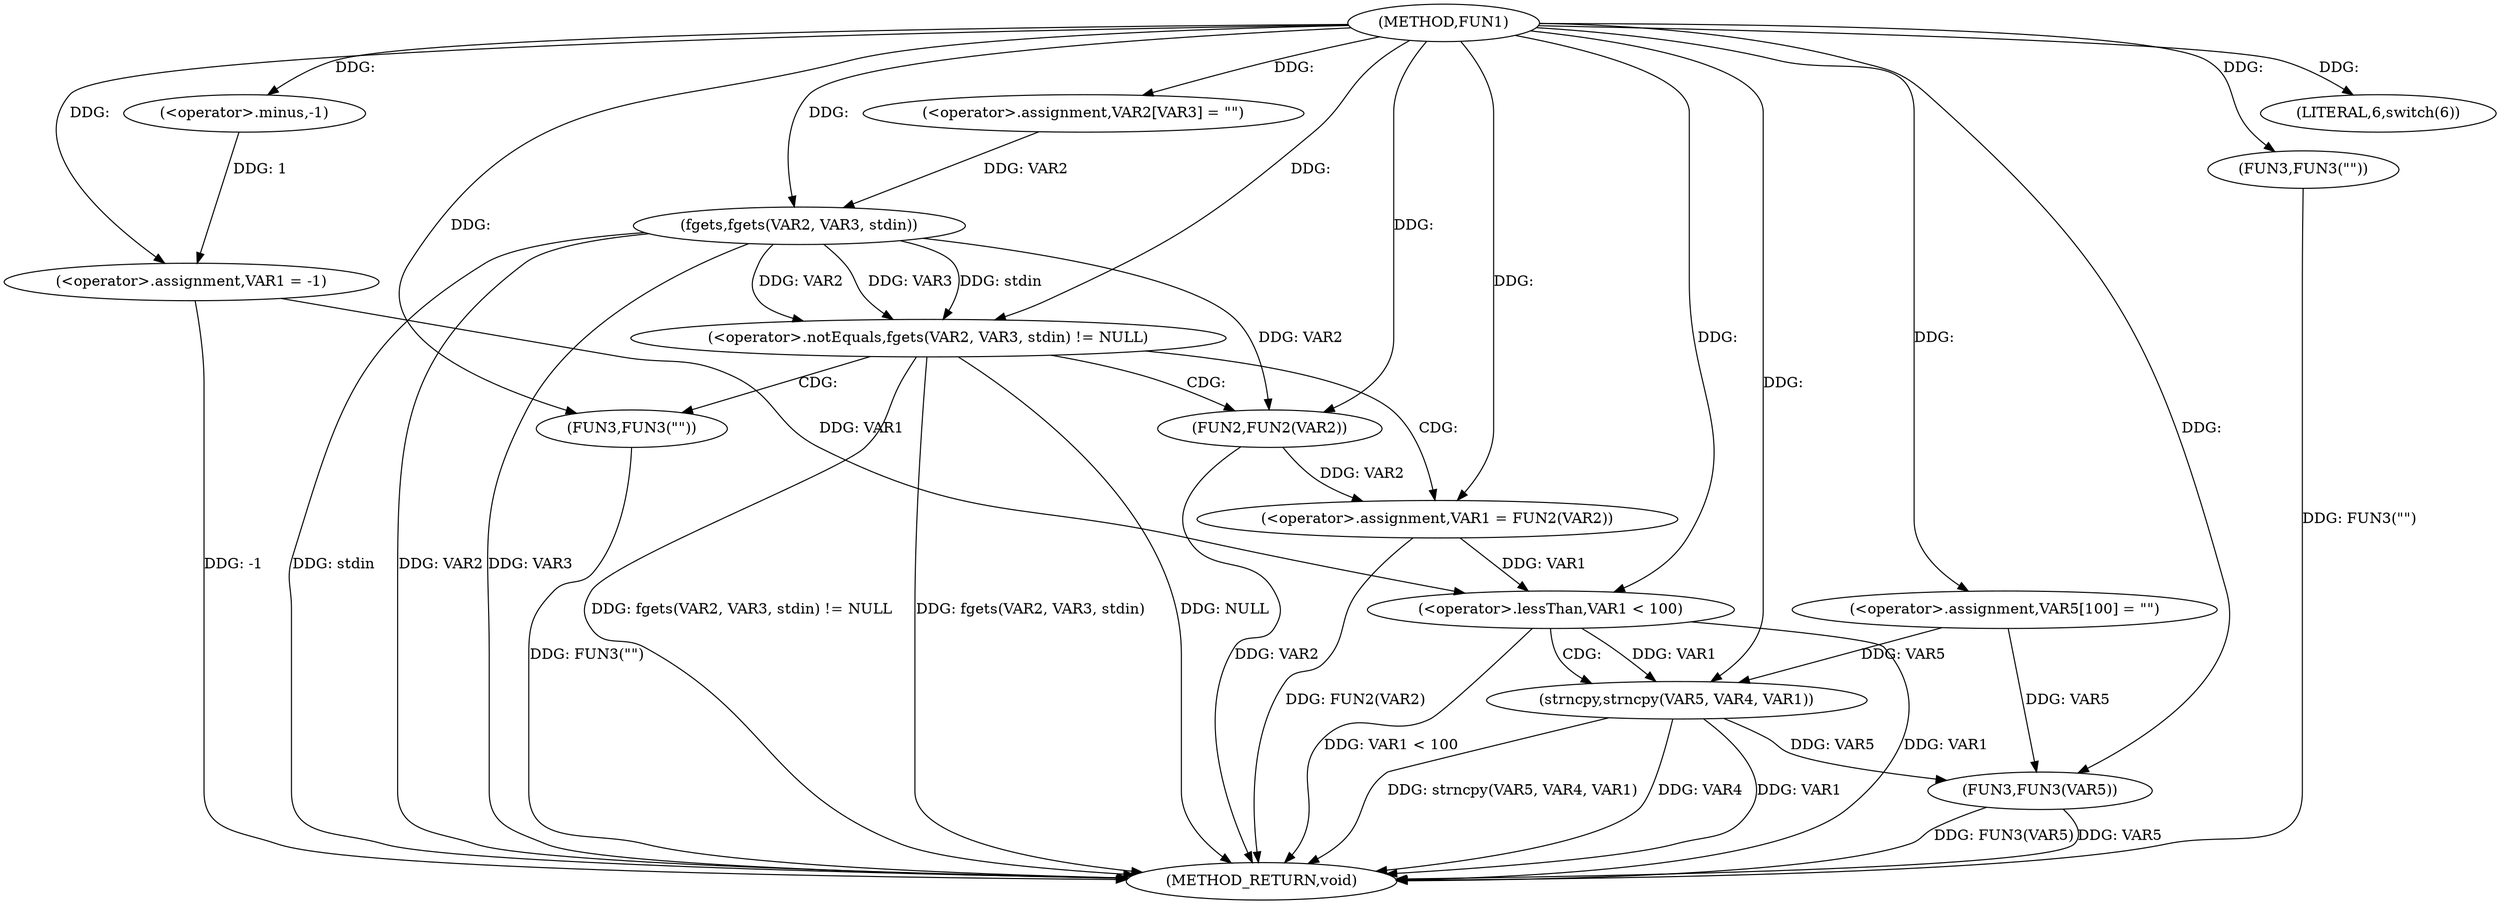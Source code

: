 digraph FUN1 {  
"1000100" [label = "(METHOD,FUN1)" ]
"1000154" [label = "(METHOD_RETURN,void)" ]
"1000103" [label = "(<operator>.assignment,VAR1 = -1)" ]
"1000105" [label = "(<operator>.minus,-1)" ]
"1000108" [label = "(LITERAL,6,switch(6))" ]
"1000113" [label = "(<operator>.assignment,VAR2[VAR3] = \"\")" ]
"1000117" [label = "(<operator>.notEquals,fgets(VAR2, VAR3, stdin) != NULL)" ]
"1000118" [label = "(fgets,fgets(VAR2, VAR3, stdin))" ]
"1000124" [label = "(<operator>.assignment,VAR1 = FUN2(VAR2))" ]
"1000126" [label = "(FUN2,FUN2(VAR2))" ]
"1000130" [label = "(FUN3,FUN3(\"\"))" ]
"1000134" [label = "(FUN3,FUN3(\"\"))" ]
"1000140" [label = "(<operator>.assignment,VAR5[100] = \"\")" ]
"1000144" [label = "(<operator>.lessThan,VAR1 < 100)" ]
"1000148" [label = "(strncpy,strncpy(VAR5, VAR4, VAR1))" ]
"1000152" [label = "(FUN3,FUN3(VAR5))" ]
  "1000117" -> "1000154"  [ label = "DDG: fgets(VAR2, VAR3, stdin) != NULL"] 
  "1000148" -> "1000154"  [ label = "DDG: VAR1"] 
  "1000103" -> "1000154"  [ label = "DDG: -1"] 
  "1000118" -> "1000154"  [ label = "DDG: stdin"] 
  "1000148" -> "1000154"  [ label = "DDG: strncpy(VAR5, VAR4, VAR1)"] 
  "1000117" -> "1000154"  [ label = "DDG: fgets(VAR2, VAR3, stdin)"] 
  "1000148" -> "1000154"  [ label = "DDG: VAR4"] 
  "1000118" -> "1000154"  [ label = "DDG: VAR2"] 
  "1000130" -> "1000154"  [ label = "DDG: FUN3(\"\")"] 
  "1000124" -> "1000154"  [ label = "DDG: FUN2(VAR2)"] 
  "1000152" -> "1000154"  [ label = "DDG: FUN3(VAR5)"] 
  "1000144" -> "1000154"  [ label = "DDG: VAR1 < 100"] 
  "1000134" -> "1000154"  [ label = "DDG: FUN3(\"\")"] 
  "1000126" -> "1000154"  [ label = "DDG: VAR2"] 
  "1000152" -> "1000154"  [ label = "DDG: VAR5"] 
  "1000118" -> "1000154"  [ label = "DDG: VAR3"] 
  "1000117" -> "1000154"  [ label = "DDG: NULL"] 
  "1000144" -> "1000154"  [ label = "DDG: VAR1"] 
  "1000105" -> "1000103"  [ label = "DDG: 1"] 
  "1000100" -> "1000103"  [ label = "DDG: "] 
  "1000100" -> "1000105"  [ label = "DDG: "] 
  "1000100" -> "1000108"  [ label = "DDG: "] 
  "1000100" -> "1000113"  [ label = "DDG: "] 
  "1000118" -> "1000117"  [ label = "DDG: VAR2"] 
  "1000118" -> "1000117"  [ label = "DDG: VAR3"] 
  "1000118" -> "1000117"  [ label = "DDG: stdin"] 
  "1000113" -> "1000118"  [ label = "DDG: VAR2"] 
  "1000100" -> "1000118"  [ label = "DDG: "] 
  "1000100" -> "1000117"  [ label = "DDG: "] 
  "1000126" -> "1000124"  [ label = "DDG: VAR2"] 
  "1000100" -> "1000124"  [ label = "DDG: "] 
  "1000118" -> "1000126"  [ label = "DDG: VAR2"] 
  "1000100" -> "1000126"  [ label = "DDG: "] 
  "1000100" -> "1000130"  [ label = "DDG: "] 
  "1000100" -> "1000134"  [ label = "DDG: "] 
  "1000100" -> "1000140"  [ label = "DDG: "] 
  "1000124" -> "1000144"  [ label = "DDG: VAR1"] 
  "1000103" -> "1000144"  [ label = "DDG: VAR1"] 
  "1000100" -> "1000144"  [ label = "DDG: "] 
  "1000140" -> "1000148"  [ label = "DDG: VAR5"] 
  "1000100" -> "1000148"  [ label = "DDG: "] 
  "1000144" -> "1000148"  [ label = "DDG: VAR1"] 
  "1000140" -> "1000152"  [ label = "DDG: VAR5"] 
  "1000148" -> "1000152"  [ label = "DDG: VAR5"] 
  "1000100" -> "1000152"  [ label = "DDG: "] 
  "1000117" -> "1000126"  [ label = "CDG: "] 
  "1000117" -> "1000124"  [ label = "CDG: "] 
  "1000117" -> "1000130"  [ label = "CDG: "] 
  "1000144" -> "1000148"  [ label = "CDG: "] 
}
